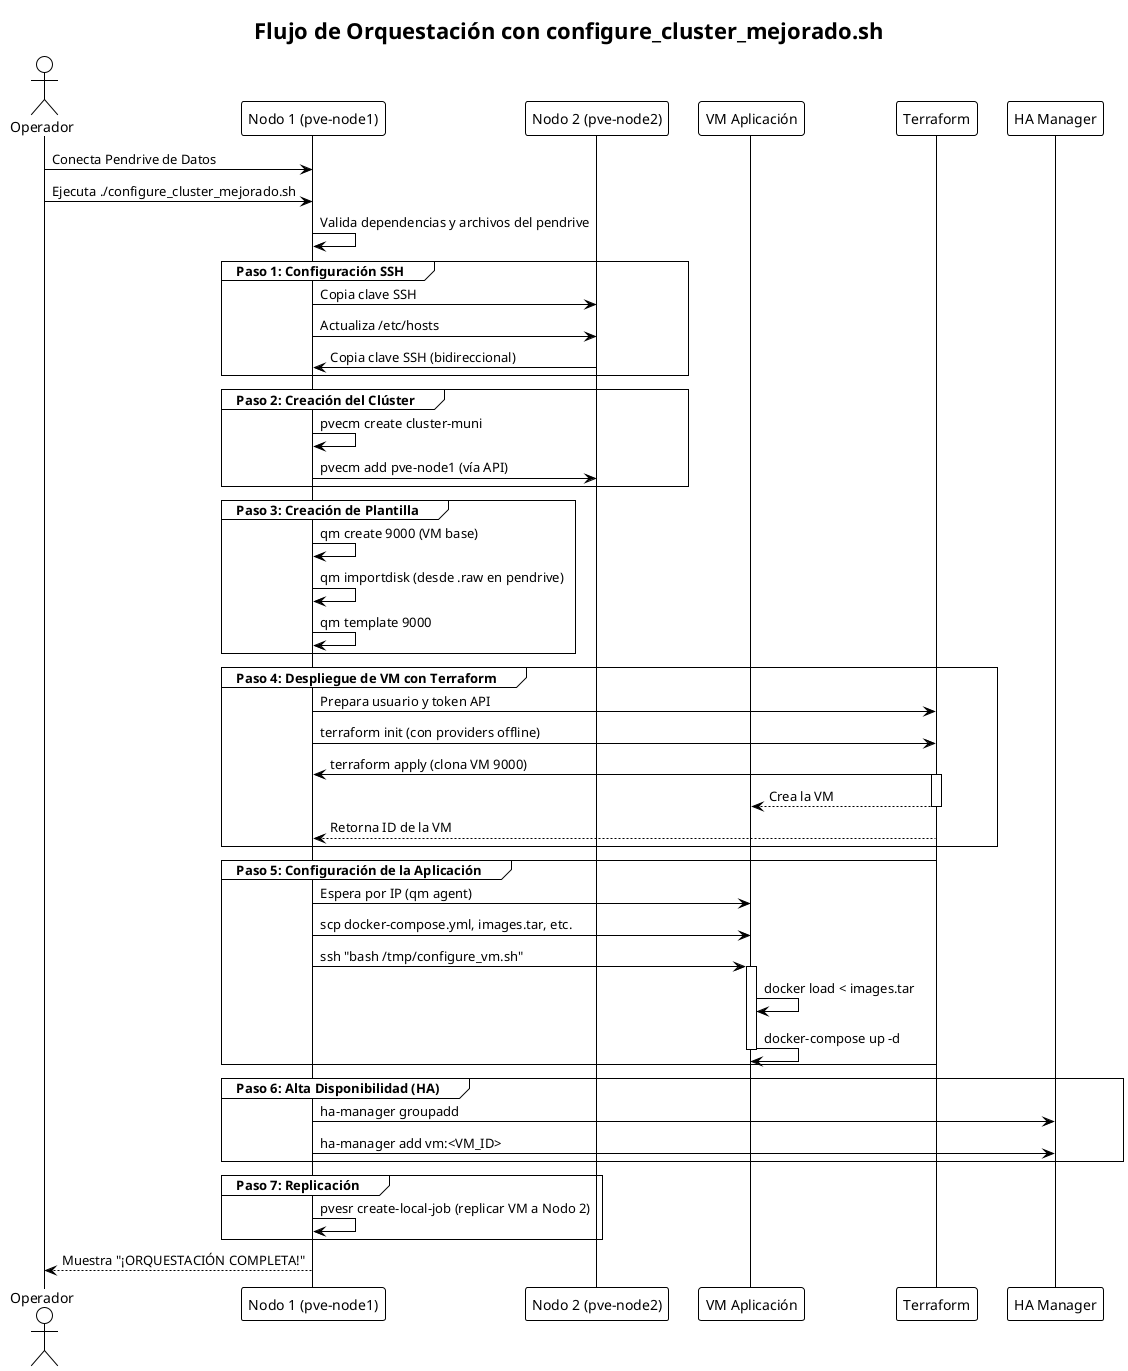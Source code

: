 @startuml
!theme plain
title Flujo de Orquestación con configure_cluster_mejorado.sh

actor "Operador" as Operator
participant "Nodo 1 (pve-node1)" as Node1
participant "Nodo 2 (pve-node2)" as Node2
participant "VM Aplicación" as AppVM
participant "Terraform" as TF
participant "HA Manager" as HA

Operator -> Node1: Conecta Pendrive de Datos
Operator -> Node1: Ejecuta ./configure_cluster_mejorado.sh

Node1 -> Node1: Valida dependencias y archivos del pendrive

group Paso 1: Configuración SSH
  Node1 -> Node2: Copia clave SSH
  Node1 -> Node2: Actualiza /etc/hosts
  Node2 -> Node1: Copia clave SSH (bidireccional)
end

group Paso 2: Creación del Clúster
  Node1 -> Node1: pvecm create cluster-muni
  Node1 -> Node2: pvecm add pve-node1 (vía API)
end

group Paso 3: Creación de Plantilla
  Node1 -> Node1: qm create 9000 (VM base)
  Node1 -> Node1: qm importdisk (desde .raw en pendrive)
  Node1 -> Node1: qm template 9000
end

group Paso 4: Despliegue de VM con Terraform
  Node1 -> TF: Prepara usuario y token API
  Node1 -> TF: terraform init (con providers offline)
  TF -> Node1: terraform apply (clona VM 9000)
  activate TF
  TF --> AppVM: Crea la VM
  deactivate TF
  Node1 <-- TF: Retorna ID de la VM
end

group Paso 5: Configuración de la Aplicación
  Node1 -> AppVM: Espera por IP (qm agent)
  Node1 -> AppVM: scp docker-compose.yml, images.tar, etc.
  Node1 -> AppVM: ssh "bash /tmp/configure_vm.sh"
  activate AppVM
  AppVM -> AppVM: docker load < images.tar
  AppVM -> AppVM: docker-compose up -d
  deactivate AppVM
end

group Paso 6: Alta Disponibilidad (HA)
  Node1 -> HA: ha-manager groupadd
  Node1 -> HA: ha-manager add vm:<VM_ID>
end

group Paso 7: Replicación
  Node1 -> Node1: pvesr create-local-job (replicar VM a Nodo 2)
end

Operator <-- Node1: Muestra "¡ORQUESTACIÓN COMPLETA!"

@enduml